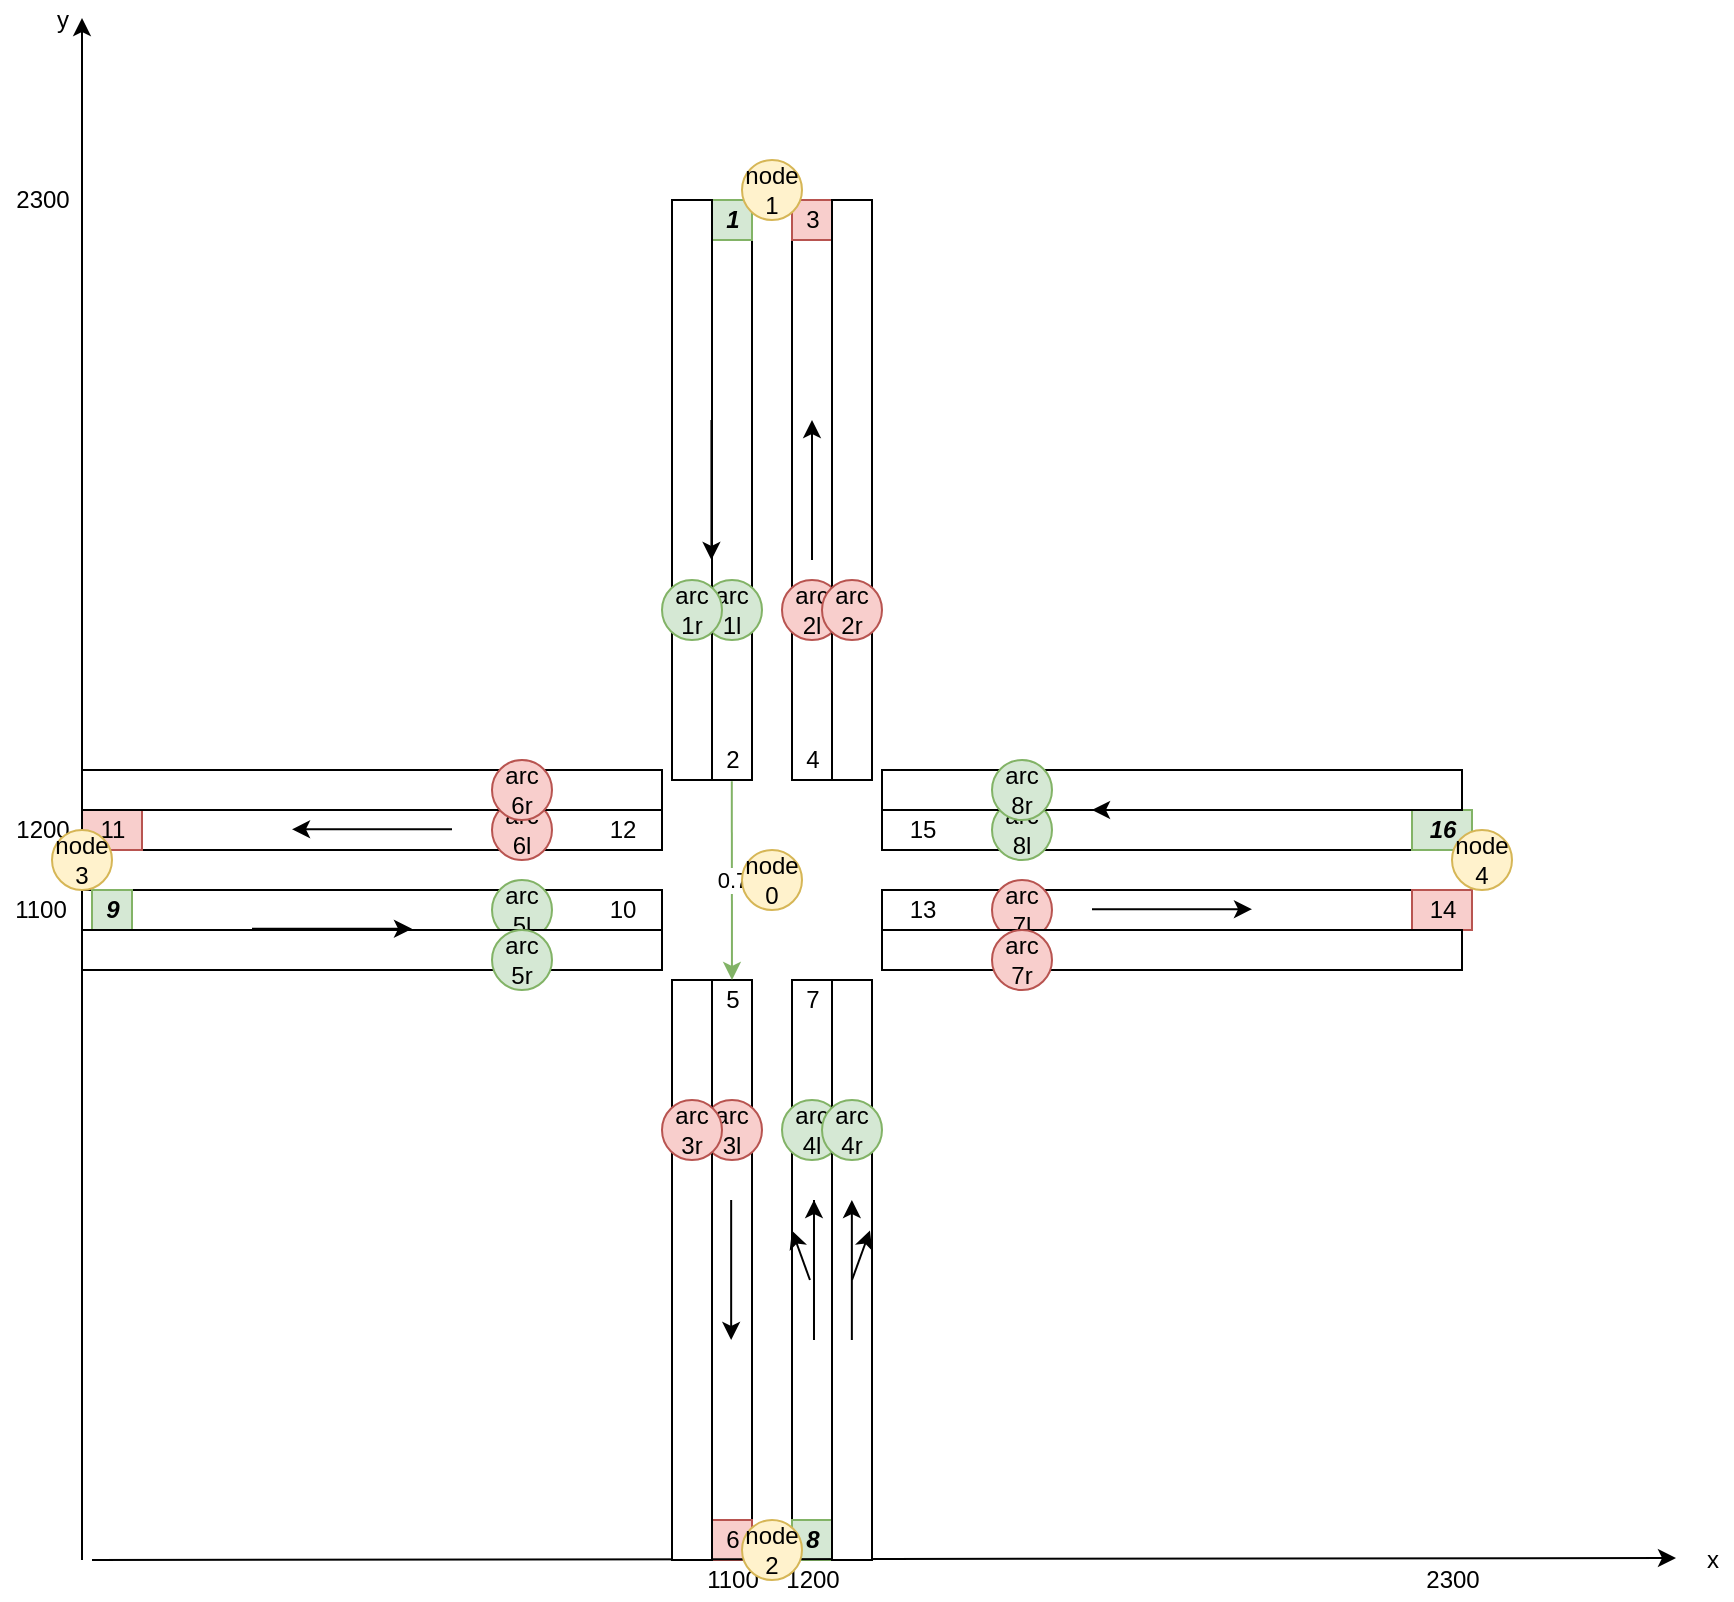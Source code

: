 <mxfile version="17.2.4" type="device"><diagram id="JKhnL8F4LNFemF6vJziM" name="第 1 页"><mxGraphModel dx="918" dy="1541" grid="1" gridSize="10" guides="1" tooltips="1" connect="1" arrows="1" fold="1" page="1" pageScale="1" pageWidth="1169" pageHeight="827" math="0" shadow="0"><root><mxCell id="0"/><mxCell id="1" parent="0"/><mxCell id="Oh6rP1pzdpiHJJRVkSr0-2" value="" style="rounded=0;whiteSpace=wrap;html=1;" parent="1" vertex="1"><mxGeometry x="380" y="400" width="20" height="290" as="geometry"/></mxCell><mxCell id="Oh6rP1pzdpiHJJRVkSr0-3" value="" style="rounded=0;whiteSpace=wrap;html=1;" parent="1" vertex="1"><mxGeometry x="420" y="400" width="20" height="290" as="geometry"/></mxCell><mxCell id="Oh6rP1pzdpiHJJRVkSr0-4" value="" style="rounded=0;whiteSpace=wrap;html=1;rotation=90;" parent="1" vertex="1"><mxGeometry x="200" y="220" width="20" height="290" as="geometry"/></mxCell><mxCell id="Oh6rP1pzdpiHJJRVkSr0-5" value="" style="rounded=0;whiteSpace=wrap;html=1;" parent="1" vertex="1"><mxGeometry x="380" y="10" width="20" height="290" as="geometry"/></mxCell><mxCell id="Oh6rP1pzdpiHJJRVkSr0-6" value="" style="rounded=0;whiteSpace=wrap;html=1;" parent="1" vertex="1"><mxGeometry x="420" y="10" width="20" height="290" as="geometry"/></mxCell><mxCell id="Oh6rP1pzdpiHJJRVkSr0-7" value="" style="rounded=0;whiteSpace=wrap;html=1;rotation=90;" parent="1" vertex="1"><mxGeometry x="200" y="180" width="20" height="290" as="geometry"/></mxCell><mxCell id="Oh6rP1pzdpiHJJRVkSr0-8" value="" style="rounded=0;whiteSpace=wrap;html=1;rotation=90;" parent="1" vertex="1"><mxGeometry x="600" y="220" width="20" height="290" as="geometry"/></mxCell><mxCell id="Oh6rP1pzdpiHJJRVkSr0-9" value="" style="rounded=0;whiteSpace=wrap;html=1;rotation=90;" parent="1" vertex="1"><mxGeometry x="600" y="180" width="20" height="290" as="geometry"/></mxCell><mxCell id="Oh6rP1pzdpiHJJRVkSr0-10" value="1" style="text;html=1;align=center;verticalAlign=middle;resizable=0;points=[];autosize=1;strokeColor=#82b366;fillColor=#d5e8d4;fontStyle=3" parent="1" vertex="1"><mxGeometry x="380" y="10" width="20" height="20" as="geometry"/></mxCell><mxCell id="Oh6rP1pzdpiHJJRVkSr0-11" value="2" style="text;html=1;align=center;verticalAlign=middle;resizable=0;points=[];autosize=1;strokeColor=none;fillColor=none;" parent="1" vertex="1"><mxGeometry x="380" y="280" width="20" height="20" as="geometry"/></mxCell><mxCell id="Oh6rP1pzdpiHJJRVkSr0-12" value="3" style="text;html=1;align=center;verticalAlign=middle;resizable=0;points=[];autosize=1;strokeColor=#b85450;fillColor=#f8cecc;" parent="1" vertex="1"><mxGeometry x="420" y="10" width="20" height="20" as="geometry"/></mxCell><mxCell id="Oh6rP1pzdpiHJJRVkSr0-13" value="4" style="text;html=1;align=center;verticalAlign=middle;resizable=0;points=[];autosize=1;strokeColor=none;fillColor=none;" parent="1" vertex="1"><mxGeometry x="420" y="280" width="20" height="20" as="geometry"/></mxCell><mxCell id="Oh6rP1pzdpiHJJRVkSr0-14" value="5" style="text;html=1;align=center;verticalAlign=middle;resizable=0;points=[];autosize=1;strokeColor=none;fillColor=none;" parent="1" vertex="1"><mxGeometry x="380" y="400" width="20" height="20" as="geometry"/></mxCell><mxCell id="Oh6rP1pzdpiHJJRVkSr0-15" value="6" style="text;html=1;align=center;verticalAlign=middle;resizable=0;points=[];autosize=1;strokeColor=#b85450;fillColor=#f8cecc;" parent="1" vertex="1"><mxGeometry x="380" y="670" width="20" height="20" as="geometry"/></mxCell><mxCell id="Oh6rP1pzdpiHJJRVkSr0-16" value="7" style="text;html=1;align=center;verticalAlign=middle;resizable=0;points=[];autosize=1;strokeColor=none;fillColor=none;" parent="1" vertex="1"><mxGeometry x="420" y="400" width="20" height="20" as="geometry"/></mxCell><mxCell id="Oh6rP1pzdpiHJJRVkSr0-17" value="8" style="text;html=1;align=center;verticalAlign=middle;resizable=0;points=[];autosize=1;strokeColor=#82b366;fillColor=#d5e8d4;fontStyle=3" parent="1" vertex="1"><mxGeometry x="420" y="670" width="20" height="20" as="geometry"/></mxCell><mxCell id="Oh6rP1pzdpiHJJRVkSr0-18" value="9" style="text;html=1;align=center;verticalAlign=middle;resizable=0;points=[];autosize=1;fontStyle=3;fillColor=#d5e8d4;strokeColor=#82b366;" parent="1" vertex="1"><mxGeometry x="70" y="355" width="20" height="20" as="geometry"/></mxCell><mxCell id="Oh6rP1pzdpiHJJRVkSr0-19" value="10" style="text;html=1;align=center;verticalAlign=middle;resizable=0;points=[];autosize=1;strokeColor=none;fillColor=none;" parent="1" vertex="1"><mxGeometry x="320" y="355" width="30" height="20" as="geometry"/></mxCell><mxCell id="Oh6rP1pzdpiHJJRVkSr0-20" value="11" style="text;html=1;align=center;verticalAlign=middle;resizable=0;points=[];autosize=1;strokeColor=#b85450;fillColor=#f8cecc;" parent="1" vertex="1"><mxGeometry x="65" y="315" width="30" height="20" as="geometry"/></mxCell><mxCell id="Oh6rP1pzdpiHJJRVkSr0-22" value="13" style="text;html=1;align=center;verticalAlign=middle;resizable=0;points=[];autosize=1;strokeColor=none;fillColor=none;" parent="1" vertex="1"><mxGeometry x="470" y="355" width="30" height="20" as="geometry"/></mxCell><mxCell id="Oh6rP1pzdpiHJJRVkSr0-23" value="14" style="text;html=1;align=center;verticalAlign=middle;resizable=0;points=[];autosize=1;strokeColor=#b85450;fillColor=#f8cecc;" parent="1" vertex="1"><mxGeometry x="730" y="355" width="30" height="20" as="geometry"/></mxCell><mxCell id="Oh6rP1pzdpiHJJRVkSr0-24" value="15" style="text;html=1;align=center;verticalAlign=middle;resizable=0;points=[];autosize=1;strokeColor=none;fillColor=none;" parent="1" vertex="1"><mxGeometry x="470" y="315" width="30" height="20" as="geometry"/></mxCell><mxCell id="Oh6rP1pzdpiHJJRVkSr0-25" value="16" style="text;html=1;align=center;verticalAlign=middle;resizable=0;points=[];autosize=1;strokeColor=#82b366;fillColor=#d5e8d4;fontStyle=3" parent="1" vertex="1"><mxGeometry x="730" y="315" width="30" height="20" as="geometry"/></mxCell><mxCell id="Oh6rP1pzdpiHJJRVkSr0-27" value="" style="endArrow=classic;html=1;rounded=0;" parent="1" edge="1"><mxGeometry width="50" height="50" relative="1" as="geometry"><mxPoint x="389.58" y="510" as="sourcePoint"/><mxPoint x="389.58" y="580" as="targetPoint"/></mxGeometry></mxCell><mxCell id="Oh6rP1pzdpiHJJRVkSr0-29" value="" style="endArrow=classic;html=1;rounded=0;" parent="1" edge="1"><mxGeometry width="50" height="50" relative="1" as="geometry"><mxPoint x="430" y="190" as="sourcePoint"/><mxPoint x="430" y="120" as="targetPoint"/><Array as="points"><mxPoint x="430" y="180"/><mxPoint x="430" y="190"/></Array></mxGeometry></mxCell><mxCell id="Oh6rP1pzdpiHJJRVkSr0-33" value="" style="endArrow=classic;html=1;rounded=0;" parent="1" edge="1"><mxGeometry width="50" height="50" relative="1" as="geometry"><mxPoint x="580" y="364.58" as="sourcePoint"/><mxPoint x="650" y="364.58" as="targetPoint"/><Array as="points"><mxPoint x="570" y="364.58"/><mxPoint x="580" y="364.58"/></Array></mxGeometry></mxCell><mxCell id="Oh6rP1pzdpiHJJRVkSr0-35" value="" style="endArrow=classic;html=1;rounded=0;" parent="1" edge="1"><mxGeometry width="50" height="50" relative="1" as="geometry"><mxPoint x="240" y="324.66" as="sourcePoint"/><mxPoint x="170" y="324.66" as="targetPoint"/><Array as="points"><mxPoint x="250" y="324.66"/><mxPoint x="240" y="324.66"/></Array></mxGeometry></mxCell><mxCell id="Oh6rP1pzdpiHJJRVkSr0-41" value="" style="endArrow=classic;html=1;rounded=0;exitX=0.495;exitY=1.029;exitDx=0;exitDy=0;exitPerimeter=0;edgeStyle=orthogonalEdgeStyle;curved=1;fillColor=#d5e8d4;strokeColor=#82b366;" parent="1" source="Oh6rP1pzdpiHJJRVkSr0-11" target="Oh6rP1pzdpiHJJRVkSr0-14" edge="1"><mxGeometry width="50" height="50" relative="1" as="geometry"><mxPoint x="420" y="470" as="sourcePoint"/><mxPoint x="470" y="420" as="targetPoint"/></mxGeometry></mxCell><mxCell id="Oh6rP1pzdpiHJJRVkSr0-54" value="0.7" style="edgeLabel;html=1;align=center;verticalAlign=middle;resizable=0;points=[];" parent="Oh6rP1pzdpiHJJRVkSr0-41" vertex="1" connectable="0"><mxGeometry x="0.16" y="3" relative="1" as="geometry"><mxPoint x="-3" y="-8" as="offset"/></mxGeometry></mxCell><mxCell id="Oh6rP1pzdpiHJJRVkSr0-43" value="12" style="text;html=1;align=center;verticalAlign=middle;resizable=0;points=[];autosize=1;strokeColor=none;fillColor=none;" parent="1" vertex="1"><mxGeometry x="320" y="315" width="30" height="20" as="geometry"/></mxCell><mxCell id="Oh6rP1pzdpiHJJRVkSr0-46" value="arc&lt;br&gt;1l" style="ellipse;whiteSpace=wrap;html=1;fillColor=#d5e8d4;strokeColor=#82b366;" parent="1" vertex="1"><mxGeometry x="375" y="200" width="30" height="30" as="geometry"/></mxCell><mxCell id="Oh6rP1pzdpiHJJRVkSr0-47" value="arc&lt;br&gt;2l" style="ellipse;whiteSpace=wrap;html=1;fillColor=#f8cecc;strokeColor=#b85450;" parent="1" vertex="1"><mxGeometry x="415" y="200" width="30" height="30" as="geometry"/></mxCell><mxCell id="Oh6rP1pzdpiHJJRVkSr0-48" value="arc&lt;br&gt;3l" style="ellipse;whiteSpace=wrap;html=1;fillColor=#f8cecc;strokeColor=#b85450;" parent="1" vertex="1"><mxGeometry x="375" y="460" width="30" height="30" as="geometry"/></mxCell><mxCell id="Oh6rP1pzdpiHJJRVkSr0-49" value="arc&lt;br&gt;4l" style="ellipse;whiteSpace=wrap;html=1;fillColor=#d5e8d4;strokeColor=#82b366;" parent="1" vertex="1"><mxGeometry x="415" y="460" width="30" height="30" as="geometry"/></mxCell><mxCell id="Oh6rP1pzdpiHJJRVkSr0-50" value="arc&lt;br&gt;6l" style="ellipse;whiteSpace=wrap;html=1;fillColor=#f8cecc;strokeColor=#b85450;" parent="1" vertex="1"><mxGeometry x="270" y="310" width="30" height="30" as="geometry"/></mxCell><mxCell id="Oh6rP1pzdpiHJJRVkSr0-51" value="arc&lt;br&gt;5l" style="ellipse;whiteSpace=wrap;html=1;fillColor=#d5e8d4;strokeColor=#82b366;" parent="1" vertex="1"><mxGeometry x="270" y="350" width="30" height="30" as="geometry"/></mxCell><mxCell id="Oh6rP1pzdpiHJJRVkSr0-52" value="arc&lt;br&gt;8l" style="ellipse;whiteSpace=wrap;html=1;fillColor=#d5e8d4;strokeColor=#82b366;" parent="1" vertex="1"><mxGeometry x="520" y="310" width="30" height="30" as="geometry"/></mxCell><mxCell id="Oh6rP1pzdpiHJJRVkSr0-53" value="arc&lt;br&gt;7l" style="ellipse;whiteSpace=wrap;html=1;fillColor=#f8cecc;strokeColor=#b85450;" parent="1" vertex="1"><mxGeometry x="520" y="350" width="30" height="30" as="geometry"/></mxCell><mxCell id="35JKaeo8ZNHGpAiktnqF-5" value="x" style="text;html=1;align=center;verticalAlign=middle;resizable=0;points=[];autosize=1;strokeColor=none;fillColor=none;" parent="1" vertex="1"><mxGeometry x="870" y="680" width="20" height="20" as="geometry"/></mxCell><mxCell id="35JKaeo8ZNHGpAiktnqF-6" value="y&lt;br&gt;" style="text;html=1;align=center;verticalAlign=middle;resizable=0;points=[];autosize=1;strokeColor=none;fillColor=none;" parent="1" vertex="1"><mxGeometry x="45" y="-90" width="20" height="20" as="geometry"/></mxCell><mxCell id="35JKaeo8ZNHGpAiktnqF-7" value="1100" style="text;html=1;align=center;verticalAlign=middle;resizable=0;points=[];autosize=1;strokeColor=none;fillColor=none;" parent="1" vertex="1"><mxGeometry x="24" y="355" width="40" height="20" as="geometry"/></mxCell><mxCell id="35JKaeo8ZNHGpAiktnqF-8" value="1200" style="text;html=1;align=center;verticalAlign=middle;resizable=0;points=[];autosize=1;strokeColor=none;fillColor=none;" parent="1" vertex="1"><mxGeometry x="25" y="315" width="40" height="20" as="geometry"/></mxCell><mxCell id="35JKaeo8ZNHGpAiktnqF-9" value="1100" style="text;html=1;align=center;verticalAlign=middle;resizable=0;points=[];autosize=1;strokeColor=none;fillColor=none;" parent="1" vertex="1"><mxGeometry x="370" y="690" width="40" height="20" as="geometry"/></mxCell><mxCell id="35JKaeo8ZNHGpAiktnqF-10" value="1200" style="text;html=1;align=center;verticalAlign=middle;resizable=0;points=[];autosize=1;strokeColor=none;fillColor=none;" parent="1" vertex="1"><mxGeometry x="410" y="690" width="40" height="20" as="geometry"/></mxCell><mxCell id="35JKaeo8ZNHGpAiktnqF-11" value="2300" style="text;html=1;align=center;verticalAlign=middle;resizable=0;points=[];autosize=1;strokeColor=none;fillColor=none;" parent="1" vertex="1"><mxGeometry x="730" y="690" width="40" height="20" as="geometry"/></mxCell><mxCell id="35JKaeo8ZNHGpAiktnqF-12" value="2300" style="text;html=1;align=center;verticalAlign=middle;resizable=0;points=[];autosize=1;strokeColor=none;fillColor=none;" parent="1" vertex="1"><mxGeometry x="25" width="40" height="20" as="geometry"/></mxCell><mxCell id="35JKaeo8ZNHGpAiktnqF-2" value="" style="endArrow=classic;html=1;rounded=0;" parent="1" edge="1"><mxGeometry width="50" height="50" relative="1" as="geometry"><mxPoint x="65" y="690" as="sourcePoint"/><mxPoint x="65" y="-81" as="targetPoint"/></mxGeometry></mxCell><mxCell id="35JKaeo8ZNHGpAiktnqF-3" value="" style="endArrow=classic;html=1;rounded=0;" parent="1" edge="1"><mxGeometry width="50" height="50" relative="1" as="geometry"><mxPoint x="70" y="690" as="sourcePoint"/><mxPoint x="862" y="689" as="targetPoint"/></mxGeometry></mxCell><mxCell id="35JKaeo8ZNHGpAiktnqF-13" value="node&lt;br&gt;1" style="ellipse;whiteSpace=wrap;html=1;fillColor=#fff2cc;strokeColor=#d6b656;" parent="1" vertex="1"><mxGeometry x="395" y="-10" width="30" height="30" as="geometry"/></mxCell><mxCell id="35JKaeo8ZNHGpAiktnqF-14" value="node&lt;br&gt;0" style="ellipse;whiteSpace=wrap;html=1;fillColor=#fff2cc;strokeColor=#d6b656;" parent="1" vertex="1"><mxGeometry x="395" y="335" width="30" height="30" as="geometry"/></mxCell><mxCell id="35JKaeo8ZNHGpAiktnqF-15" value="node&lt;br&gt;2" style="ellipse;whiteSpace=wrap;html=1;fillColor=#fff2cc;strokeColor=#d6b656;" parent="1" vertex="1"><mxGeometry x="395" y="670" width="30" height="30" as="geometry"/></mxCell><mxCell id="35JKaeo8ZNHGpAiktnqF-16" value="node&lt;br&gt;3" style="ellipse;whiteSpace=wrap;html=1;fillColor=#fff2cc;strokeColor=#d6b656;" parent="1" vertex="1"><mxGeometry x="50" y="325" width="30" height="30" as="geometry"/></mxCell><mxCell id="35JKaeo8ZNHGpAiktnqF-17" value="node&lt;br&gt;4" style="ellipse;whiteSpace=wrap;html=1;fillColor=#fff2cc;strokeColor=#d6b656;" parent="1" vertex="1"><mxGeometry x="750" y="325" width="30" height="30" as="geometry"/></mxCell><mxCell id="ZcHiUyabp0xee3E02MWy-1" value="" style="rounded=0;whiteSpace=wrap;html=1;" vertex="1" parent="1"><mxGeometry x="440" y="400" width="20" height="290" as="geometry"/></mxCell><mxCell id="ZcHiUyabp0xee3E02MWy-2" value="" style="rounded=0;whiteSpace=wrap;html=1;" vertex="1" parent="1"><mxGeometry x="360" y="400" width="20" height="290" as="geometry"/></mxCell><mxCell id="ZcHiUyabp0xee3E02MWy-3" value="" style="rounded=0;whiteSpace=wrap;html=1;rotation=90;" vertex="1" parent="1"><mxGeometry x="200" y="240" width="20" height="290" as="geometry"/></mxCell><mxCell id="ZcHiUyabp0xee3E02MWy-4" value="" style="rounded=0;whiteSpace=wrap;html=1;rotation=90;" vertex="1" parent="1"><mxGeometry x="200" y="160" width="20" height="290" as="geometry"/></mxCell><mxCell id="ZcHiUyabp0xee3E02MWy-5" value="" style="rounded=0;whiteSpace=wrap;html=1;" vertex="1" parent="1"><mxGeometry x="360" y="10" width="20" height="290" as="geometry"/></mxCell><mxCell id="ZcHiUyabp0xee3E02MWy-6" value="" style="rounded=0;whiteSpace=wrap;html=1;" vertex="1" parent="1"><mxGeometry x="440" y="10" width="20" height="290" as="geometry"/></mxCell><mxCell id="ZcHiUyabp0xee3E02MWy-7" value="" style="rounded=0;whiteSpace=wrap;html=1;rotation=90;" vertex="1" parent="1"><mxGeometry x="600" y="160" width="20" height="290" as="geometry"/></mxCell><mxCell id="ZcHiUyabp0xee3E02MWy-8" value="" style="rounded=0;whiteSpace=wrap;html=1;rotation=90;" vertex="1" parent="1"><mxGeometry x="600" y="240" width="20" height="290" as="geometry"/></mxCell><mxCell id="ZcHiUyabp0xee3E02MWy-9" value="arc&lt;br&gt;4r" style="ellipse;whiteSpace=wrap;html=1;fillColor=#d5e8d4;strokeColor=#82b366;" vertex="1" parent="1"><mxGeometry x="435" y="460" width="30" height="30" as="geometry"/></mxCell><mxCell id="ZcHiUyabp0xee3E02MWy-10" value="arc&lt;br&gt;1r" style="ellipse;whiteSpace=wrap;html=1;fillColor=#d5e8d4;strokeColor=#82b366;" vertex="1" parent="1"><mxGeometry x="355" y="200" width="30" height="30" as="geometry"/></mxCell><mxCell id="ZcHiUyabp0xee3E02MWy-12" value="arc&lt;br&gt;5r" style="ellipse;whiteSpace=wrap;html=1;fillColor=#d5e8d4;strokeColor=#82b366;" vertex="1" parent="1"><mxGeometry x="270" y="375" width="30" height="30" as="geometry"/></mxCell><mxCell id="ZcHiUyabp0xee3E02MWy-13" value="arc&lt;br&gt;8r" style="ellipse;whiteSpace=wrap;html=1;fillColor=#d5e8d4;strokeColor=#82b366;" vertex="1" parent="1"><mxGeometry x="520" y="290" width="30" height="30" as="geometry"/></mxCell><mxCell id="ZcHiUyabp0xee3E02MWy-14" value="arc&lt;br&gt;6r" style="ellipse;whiteSpace=wrap;html=1;fillColor=#f8cecc;strokeColor=#b85450;" vertex="1" parent="1"><mxGeometry x="270" y="290" width="30" height="30" as="geometry"/></mxCell><mxCell id="ZcHiUyabp0xee3E02MWy-15" value="arc&lt;br&gt;7r" style="ellipse;whiteSpace=wrap;html=1;fillColor=#f8cecc;strokeColor=#b85450;" vertex="1" parent="1"><mxGeometry x="520" y="375" width="30" height="30" as="geometry"/></mxCell><mxCell id="ZcHiUyabp0xee3E02MWy-16" value="arc&lt;br&gt;3r" style="ellipse;whiteSpace=wrap;html=1;fillColor=#f8cecc;strokeColor=#b85450;" vertex="1" parent="1"><mxGeometry x="355" y="460" width="30" height="30" as="geometry"/></mxCell><mxCell id="ZcHiUyabp0xee3E02MWy-17" value="arc&lt;br&gt;2r" style="ellipse;whiteSpace=wrap;html=1;fillColor=#f8cecc;strokeColor=#b85450;" vertex="1" parent="1"><mxGeometry x="435" y="200" width="30" height="30" as="geometry"/></mxCell><mxCell id="ZcHiUyabp0xee3E02MWy-19" value="" style="endArrow=classic;html=1;rounded=0;" edge="1" parent="1"><mxGeometry width="50" height="50" relative="1" as="geometry"><mxPoint x="449.93" y="580" as="sourcePoint"/><mxPoint x="449.93" y="510" as="targetPoint"/><Array as="points"><mxPoint x="449.93" y="570"/><mxPoint x="449.93" y="580"/></Array></mxGeometry></mxCell><mxCell id="ZcHiUyabp0xee3E02MWy-21" value="" style="endArrow=classic;html=1;rounded=0;entryX=0.949;entryY=0.432;entryDx=0;entryDy=0;entryPerimeter=0;" edge="1" parent="1" target="ZcHiUyabp0xee3E02MWy-1"><mxGeometry width="50" height="50" relative="1" as="geometry"><mxPoint x="450" y="550" as="sourcePoint"/><mxPoint x="459.16" y="550.22" as="targetPoint"/><Array as="points"/></mxGeometry></mxCell><mxCell id="ZcHiUyabp0xee3E02MWy-24" value="" style="endArrow=classic;html=1;rounded=0;" edge="1" parent="1"><mxGeometry width="50" height="50" relative="1" as="geometry"><mxPoint x="430.996" y="580" as="sourcePoint"/><mxPoint x="430.996" y="510" as="targetPoint"/><Array as="points"><mxPoint x="430.996" y="510"/><mxPoint x="430.996" y="520"/></Array></mxGeometry></mxCell><mxCell id="ZcHiUyabp0xee3E02MWy-25" value="" style="endArrow=classic;html=1;rounded=0;entryX=0.949;entryY=0.432;entryDx=0;entryDy=0;entryPerimeter=0;" edge="1" parent="1"><mxGeometry width="50" height="50" relative="1" as="geometry"><mxPoint x="428.98" y="550.0" as="sourcePoint"/><mxPoint x="420" y="525.28" as="targetPoint"/><Array as="points"/></mxGeometry></mxCell><mxCell id="Oh6rP1pzdpiHJJRVkSr0-31" value="" style="endArrow=classic;html=1;rounded=0;" parent="1" edge="1"><mxGeometry width="50" height="50" relative="1" as="geometry"><mxPoint x="160" y="374.43" as="sourcePoint"/><mxPoint x="230" y="374.43" as="targetPoint"/><Array as="points"><mxPoint x="150" y="374.43"/><mxPoint x="160" y="374.43"/></Array></mxGeometry></mxCell><mxCell id="Oh6rP1pzdpiHJJRVkSr0-36" value="" style="endArrow=classic;html=1;rounded=0;" parent="1" edge="1"><mxGeometry width="50" height="50" relative="1" as="geometry"><mxPoint x="640" y="315" as="sourcePoint"/><mxPoint x="570" y="315" as="targetPoint"/><Array as="points"><mxPoint x="650" y="315"/><mxPoint x="640" y="315"/></Array></mxGeometry></mxCell><mxCell id="Oh6rP1pzdpiHJJRVkSr0-28" value="" style="endArrow=classic;html=1;rounded=0;" parent="1" edge="1"><mxGeometry width="50" height="50" relative="1" as="geometry"><mxPoint x="379.72" y="120" as="sourcePoint"/><mxPoint x="379.72" y="190" as="targetPoint"/></mxGeometry></mxCell></root></mxGraphModel></diagram></mxfile>